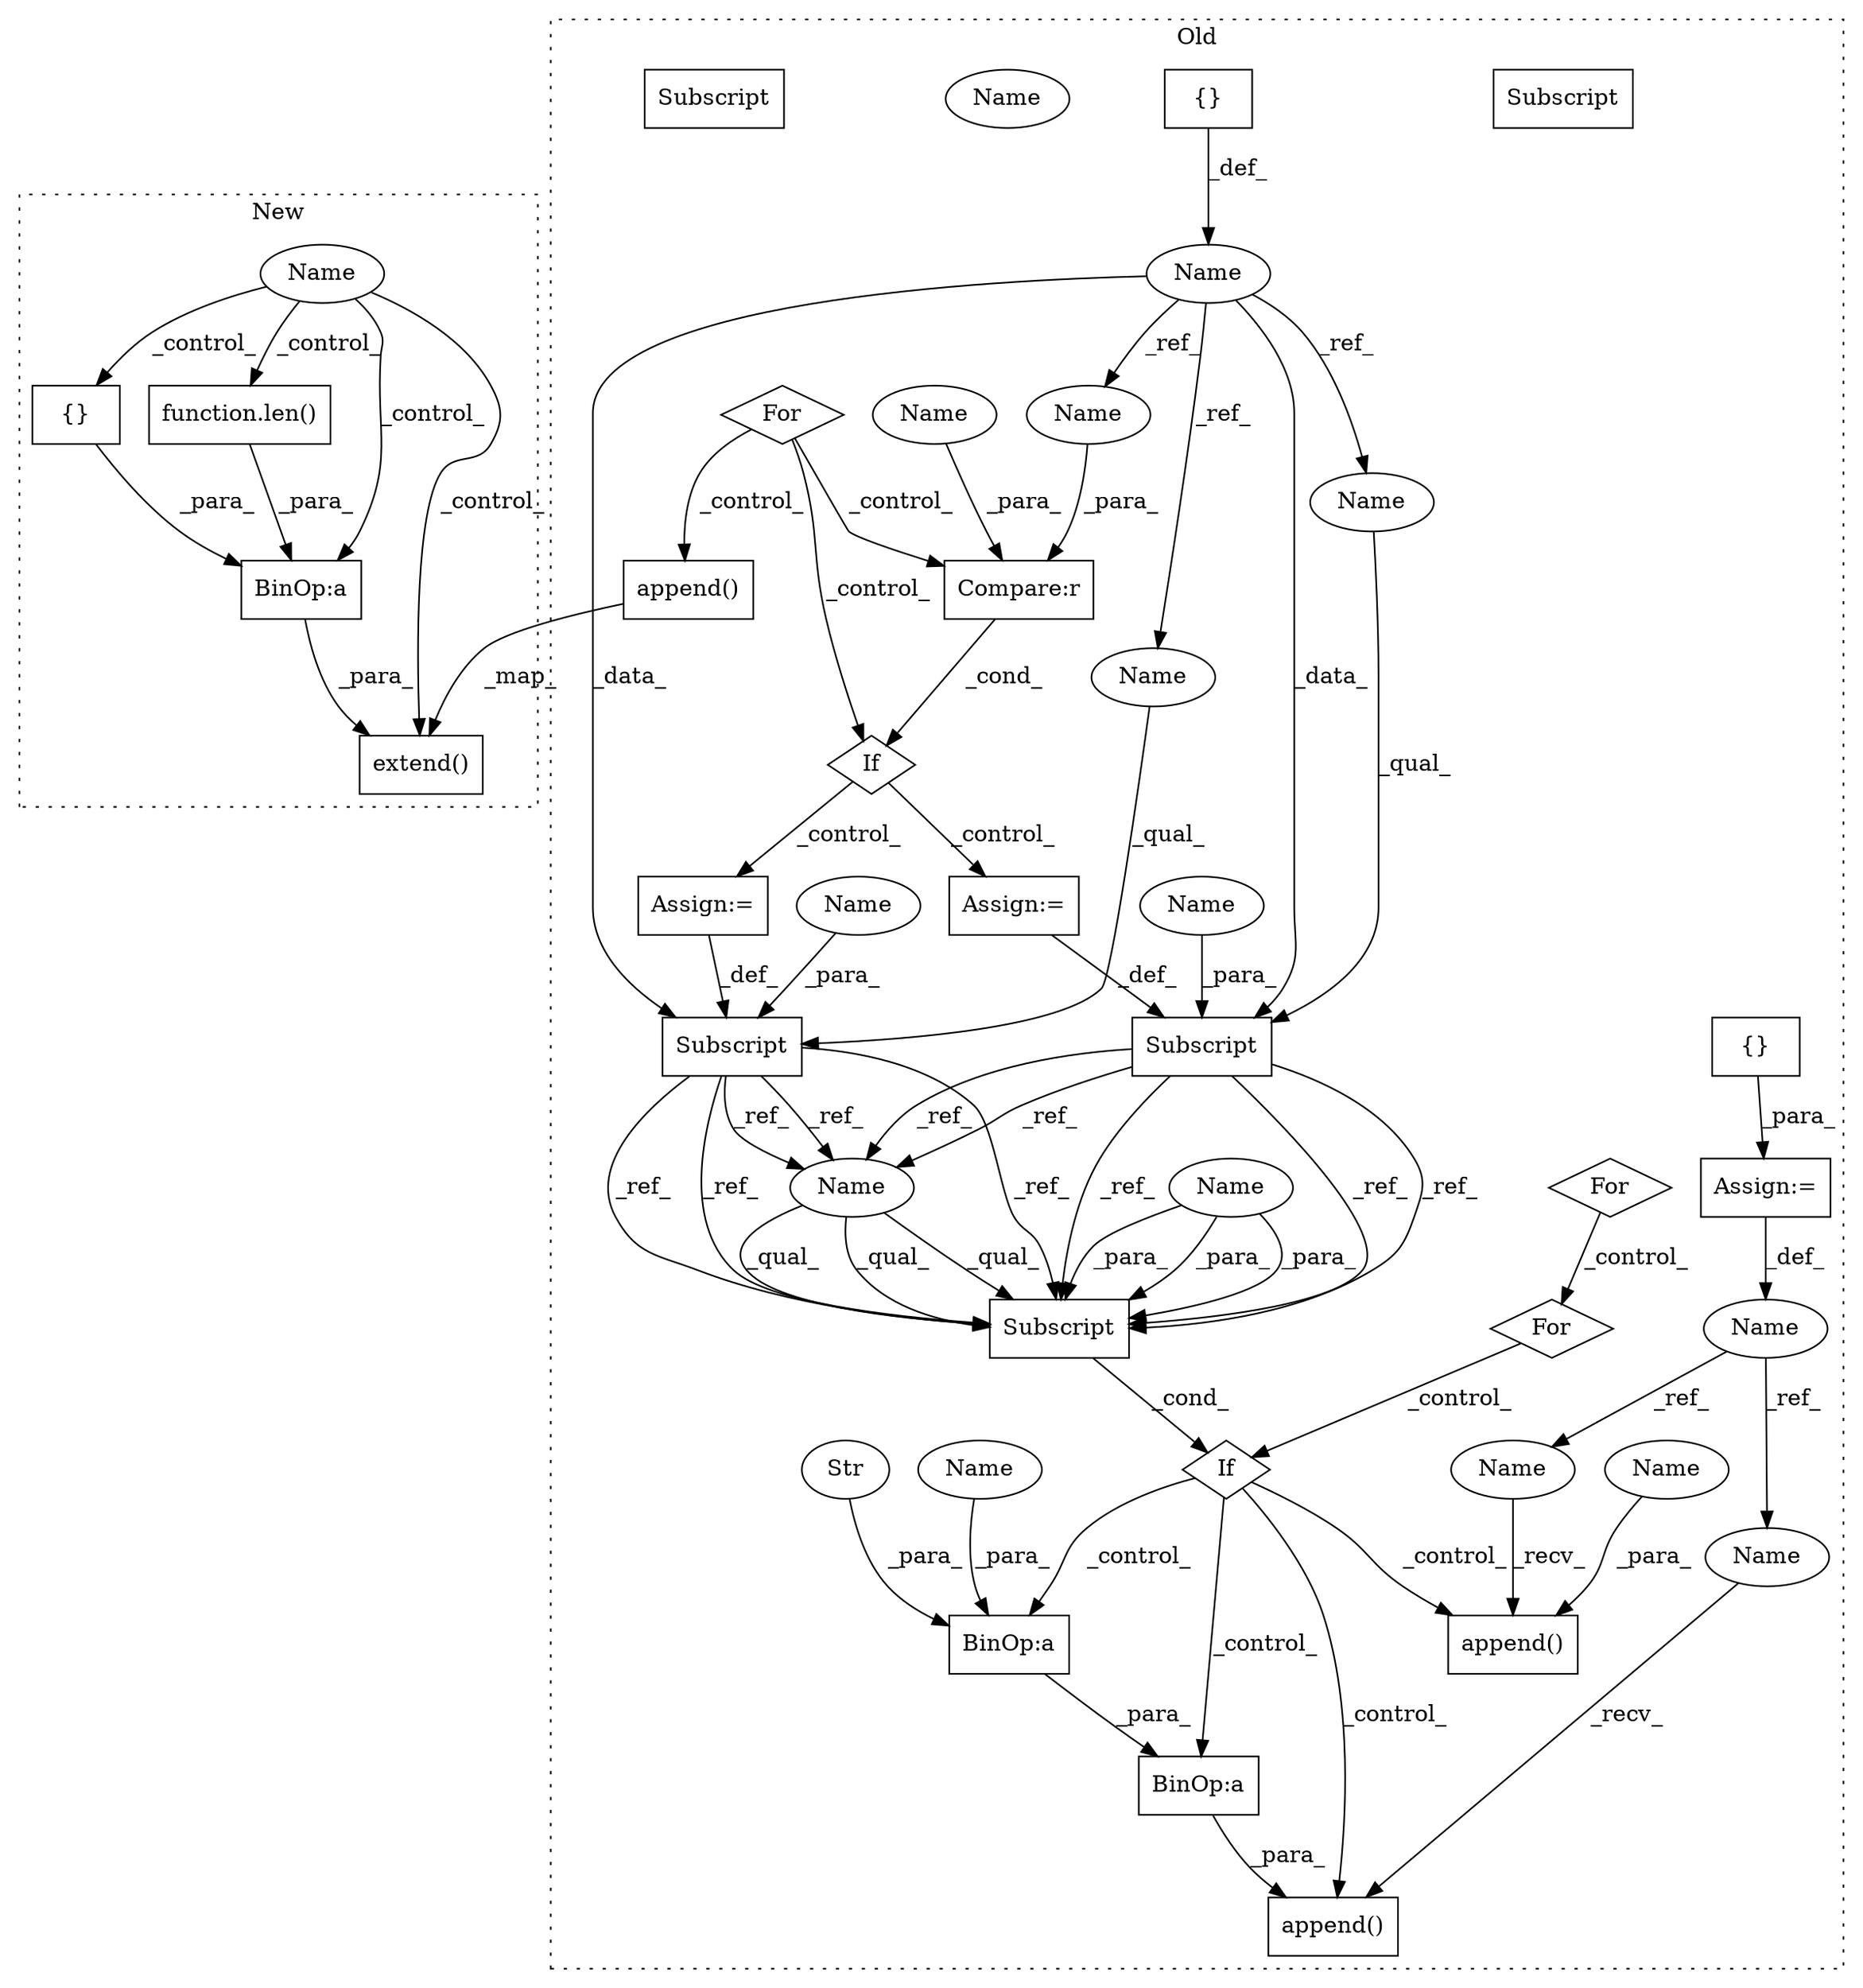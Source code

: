 digraph G {
subgraph cluster0 {
1 [label="append()" a="75" s="7096,7161" l="29,1" shape="box"];
3 [label="{}" a="59" s="5361,5361" l="2,1" shape="box"];
4 [label="For" a="107" s="6981,7025" l="4,18" shape="diamond"];
5 [label="Assign:=" a="68" s="5347" l="14" shape="box"];
7 [label="If" a="96" s="7043" l="3" shape="diamond"];
8 [label="BinOp:a" a="82" s="7137" l="3" shape="box"];
9 [label="Str" a="66" s="7140" l="3" shape="ellipse"];
10 [label="BinOp:a" a="82" s="7137" l="9" shape="box"];
11 [label="Subscript" a="63" s="7046,0" l="28,0" shape="box"];
13 [label="{}" a="95" s="5458,5459" l="2,1" shape="box"];
14 [label="If" a="96" s="6662" l="3" shape="diamond"];
16 [label="Subscript" a="63" s="6721,0" l="28,0" shape="box"];
17 [label="append()" a="75" s="6852,6911" l="35,1" shape="box"];
19 [label="Compare:r" a="40" s="6665" l="34" shape="box"];
20 [label="Subscript" a="63" s="6800,0" l="28,0" shape="box"];
21 [label="append()" a="75" s="7205,7246" l="29,1" shape="box"];
22 [label="Name" a="87" s="5424" l="14" shape="ellipse"];
23 [label="Name" a="87" s="5326" l="21" shape="ellipse"];
24 [label="For" a="107" s="6922,6967" l="4,14" shape="diamond"];
25 [label="Assign:=" a="68" s="6828" l="3" shape="box"];
26 [label="For" a="107" s="6600,6644" l="4,18" shape="diamond"];
27 [label="Assign:=" a="68" s="6749" l="3" shape="box"];
28 [label="Name" a="87" s="7046" l="14" shape="ellipse"];
29 [label="Subscript" a="63" s="7046,0" l="28,0" shape="box"];
30 [label="Name" a="87" s="7125" l="12" shape="ellipse"];
31 [label="Name" a="87" s="7061" l="12" shape="ellipse"];
32 [label="Name" a="87" s="7234" l="12" shape="ellipse"];
33 [label="Name" a="87" s="6665" l="12" shape="ellipse"];
34 [label="Name" a="87" s="6736" l="12" shape="ellipse"];
35 [label="Name" a="87" s="6815" l="12" shape="ellipse"];
36 [label="Name" a="87" s="6721" l="14" shape="ellipse"];
37 [label="Name" a="87" s="6800" l="14" shape="ellipse"];
38 [label="Name" a="87" s="6685" l="14" shape="ellipse"];
39 [label="Subscript" a="63" s="7046,0" l="28,0" shape="box"];
40 [label="Name" a="87" s="7046" l="14" shape="ellipse"];
41 [label="Name" a="87" s="7205" l="21" shape="ellipse"];
42 [label="Name" a="87" s="7096" l="21" shape="ellipse"];
label = "Old";
style="dotted";
}
subgraph cluster1 {
2 [label="function.len()" a="75" s="6588,6616" l="4,1" shape="box"];
6 [label="BinOp:a" a="82" s="6617" l="3" shape="box"];
12 [label="{}" a="59" s="6620,6645" l="1,0" shape="box"];
15 [label="Name" a="87" s="5437" l="10" shape="ellipse"];
18 [label="extend()" a="75" s="6536,6646" l="52,14" shape="box"];
label = "New";
style="dotted";
}
2 -> 6 [label="_para_"];
3 -> 5 [label="_para_"];
4 -> 7 [label="_control_"];
5 -> 23 [label="_def_"];
6 -> 18 [label="_para_"];
7 -> 1 [label="_control_"];
7 -> 8 [label="_control_"];
7 -> 10 [label="_control_"];
7 -> 21 [label="_control_"];
8 -> 10 [label="_para_"];
9 -> 8 [label="_para_"];
10 -> 1 [label="_para_"];
12 -> 6 [label="_para_"];
13 -> 22 [label="_def_"];
14 -> 25 [label="_control_"];
14 -> 27 [label="_control_"];
15 -> 2 [label="_control_"];
15 -> 6 [label="_control_"];
15 -> 18 [label="_control_"];
15 -> 12 [label="_control_"];
16 -> 39 [label="_ref_"];
16 -> 39 [label="_ref_"];
16 -> 39 [label="_ref_"];
16 -> 40 [label="_ref_"];
16 -> 40 [label="_ref_"];
17 -> 18 [label="_map_"];
19 -> 14 [label="_cond_"];
20 -> 39 [label="_ref_"];
20 -> 39 [label="_ref_"];
20 -> 39 [label="_ref_"];
20 -> 40 [label="_ref_"];
20 -> 40 [label="_ref_"];
22 -> 36 [label="_ref_"];
22 -> 37 [label="_ref_"];
22 -> 38 [label="_ref_"];
22 -> 20 [label="_data_"];
22 -> 16 [label="_data_"];
23 -> 41 [label="_ref_"];
23 -> 42 [label="_ref_"];
24 -> 4 [label="_control_"];
25 -> 20 [label="_def_"];
26 -> 17 [label="_control_"];
26 -> 19 [label="_control_"];
26 -> 14 [label="_control_"];
27 -> 16 [label="_def_"];
30 -> 8 [label="_para_"];
31 -> 39 [label="_para_"];
31 -> 39 [label="_para_"];
31 -> 39 [label="_para_"];
32 -> 21 [label="_para_"];
33 -> 19 [label="_para_"];
34 -> 16 [label="_para_"];
35 -> 20 [label="_para_"];
36 -> 16 [label="_qual_"];
37 -> 20 [label="_qual_"];
38 -> 19 [label="_para_"];
39 -> 7 [label="_cond_"];
40 -> 39 [label="_qual_"];
40 -> 39 [label="_qual_"];
40 -> 39 [label="_qual_"];
41 -> 21 [label="_recv_"];
42 -> 1 [label="_recv_"];
}